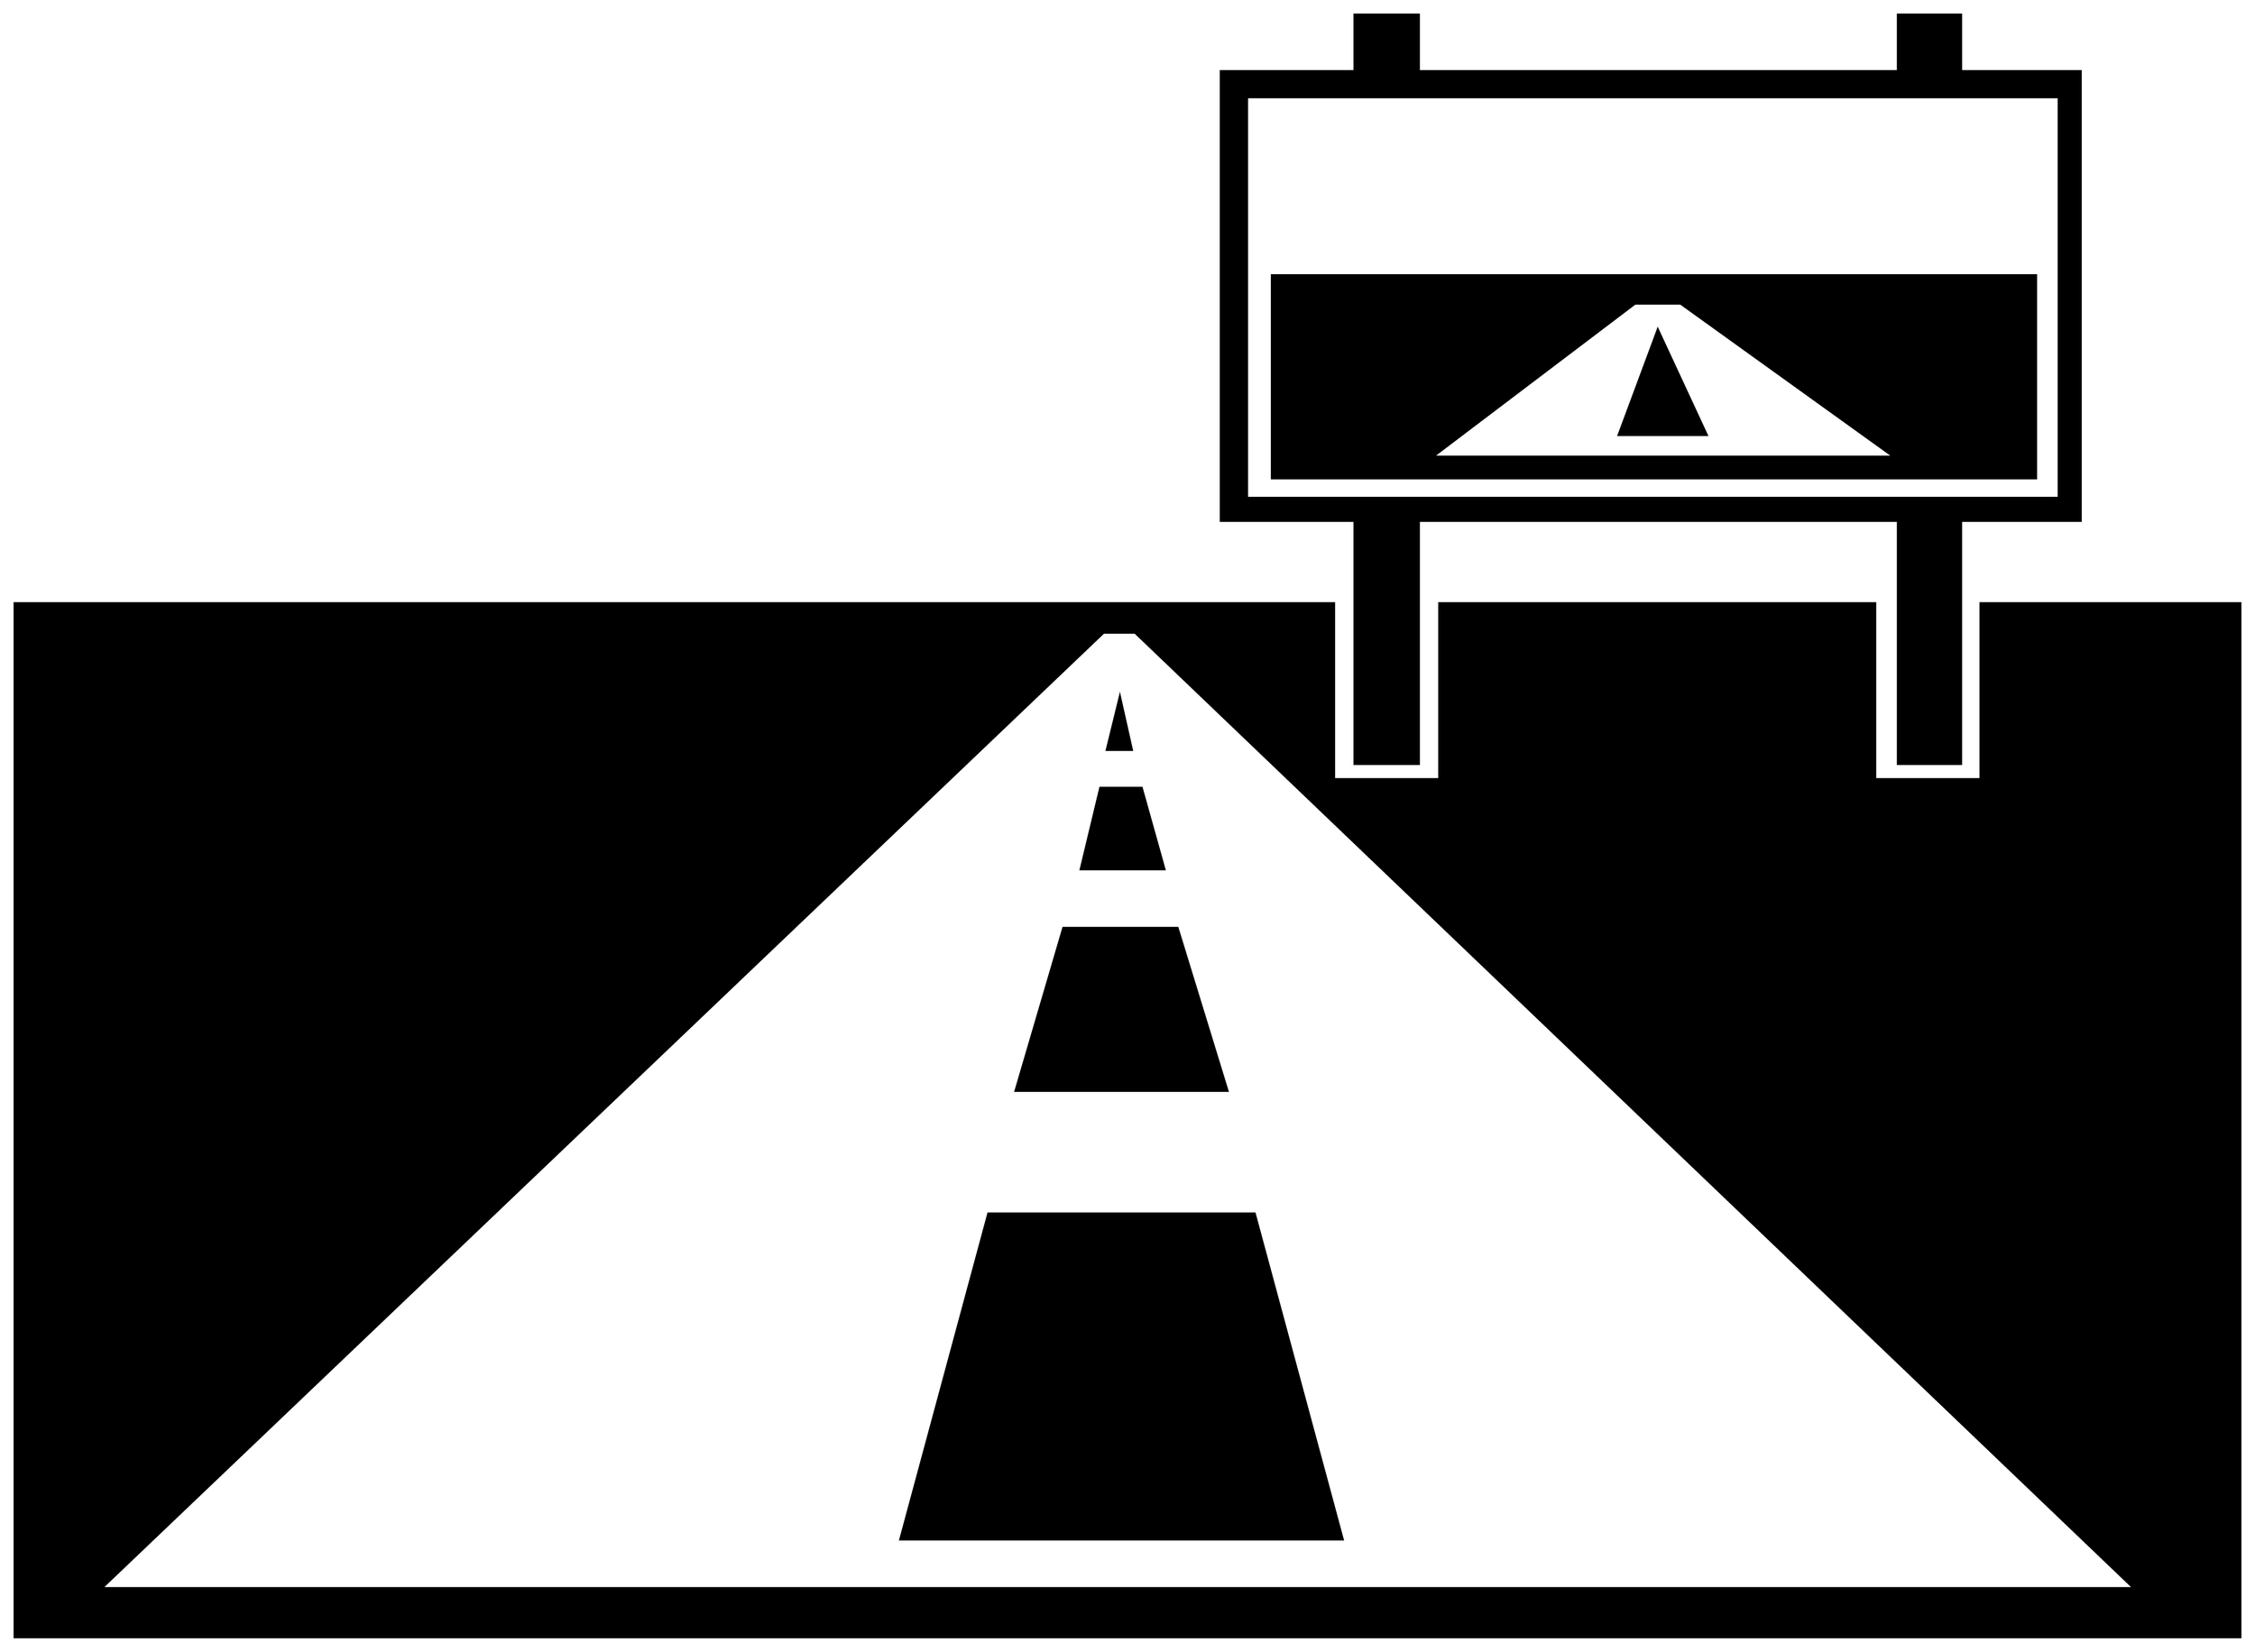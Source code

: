 


\begin{tikzpicture}[y=0.80pt, x=0.80pt, yscale=-1.0, xscale=1.0, inner sep=0pt, outer sep=0pt]
\begin{scope}[shift={(100.0,1429.0)},nonzero rule]
  \path[draw=.,fill=.,line width=1.600pt] (1901.0,-586.0) --
    (1791.0,-586.0) -- (1791.0,-362.0) -- (1733.0,-362.0) --
    (1733.0,-586.0) -- (1292.0,-586.0) -- (1292.0,-362.0) --
    (1233.0,-362.0) -- (1233.0,-586.0) -- (1110.0,-586.0) --
    (1110.0,-1000.0) -- (1233.0,-1000.0) -- (1233.0,-1052.0) --
    (1292.0,-1052.0) -- (1292.0,-1000.0) -- (1733.0,-1000.0) --
    (1733.0,-1052.0) -- (1791.0,-1052.0) -- (1791.0,-1000.0) --
    (1901.0,-1000.0) -- (1901.0,-586.0) -- cycle(2048.0,442.0)
    -- (0.0,442.0) -- (0.0,-510.0) -- (1214.0,-510.0) --
    (1214.0,-348.0) -- (1311.0,-348.0) -- (1311.0,-510.0) --
    (1712.0,-510.0) -- (1712.0,-348.0) -- (1809.0,-348.0) --
    (1809.0,-510.0) -- (2048.0,-510.0) -- (2048.0,442.0) --
    cycle(1881.0,-607.0) -- (1881.0,-976.0) -- (1134.0,-976.0)
    -- (1134.0,-607.0) -- (1881.0,-607.0) -- cycle(1950.0,397.0)
    -- (1031.0,-483.0) -- (1002.0,-483.0) -- (80.0,397.0) --
    (1950.0,397.0) -- cycle(1860.0,-625.0) -- (1157.0,-625.0) --
    (1157.0,-812.0) -- (1860.0,-812.0) -- (1860.0,-625.0) --
    cycle(1028.0,-375.0) -- (1005.0,-375.0) -- (1017.0,-424.0)
    -- (1028.0,-375.0) -- cycle(1058.0,-265.0) -- (981.0,-265.0)
    -- (999.0,-340.0) -- (1037.0,-340.0) -- (1058.0,-265.0) --
    cycle(1116.0,-61.0) -- (921.0,-61.0) -- (965.0,-211.0) --
    (1070.0,-211.0) -- (1116.0,-61.0) -- cycle(1222.0,352.0) --
    (815.0,352.0) -- (896.0,52.0) -- (1141.0,52.0) --
    (1222.0,352.0) -- cycle(1729.0,-645.0) -- (1533.0,-786.0) --
    (1491.0,-786.0) -- (1305.0,-645.0) -- (1729.0,-645.0) --
    cycle(1557.0,-665.0) -- (1476.0,-665.0) -- (1512.0,-762.0)
    -- (1557.0,-665.0) -- cycle;
\end{scope}

\end{tikzpicture}

